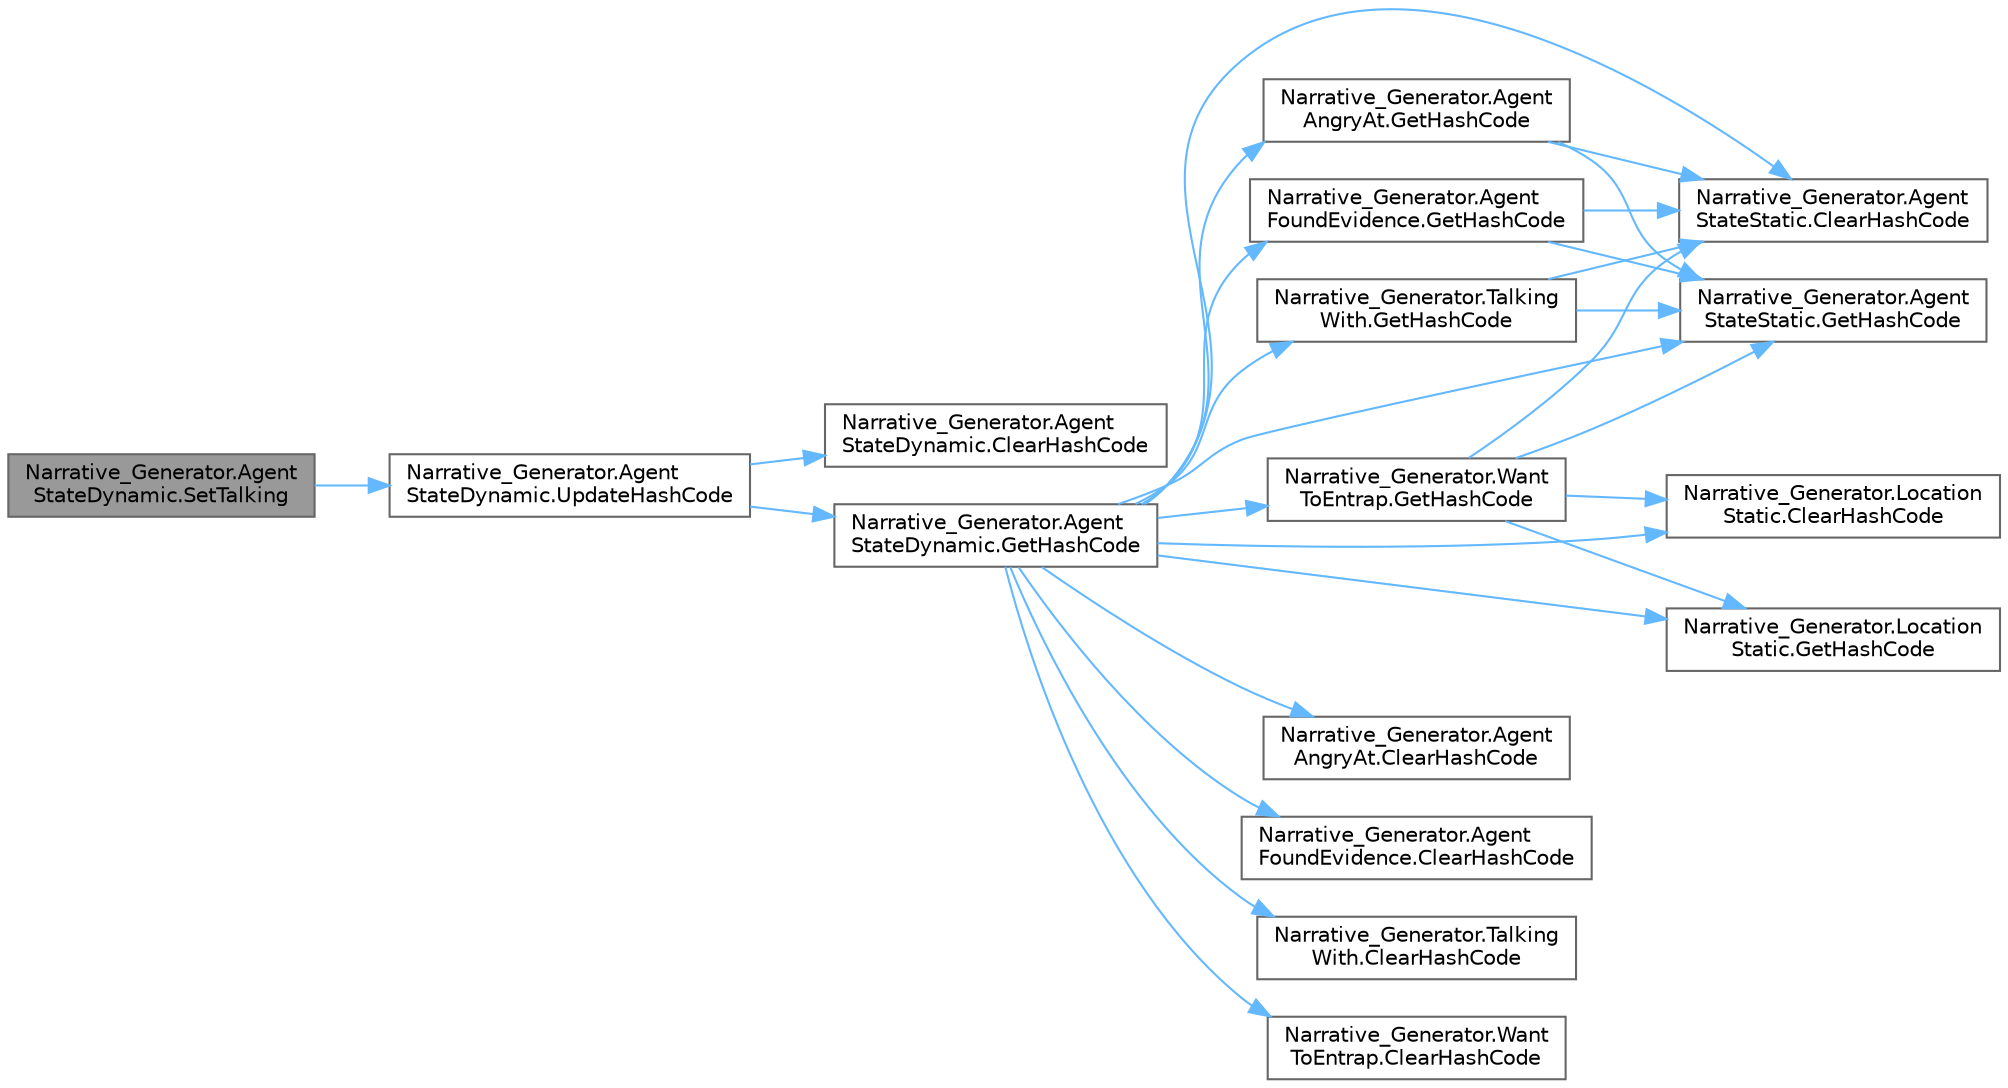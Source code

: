 digraph "Narrative_Generator.AgentStateDynamic.SetTalking"
{
 // LATEX_PDF_SIZE
  bgcolor="transparent";
  edge [fontname=Helvetica,fontsize=10,labelfontname=Helvetica,labelfontsize=10];
  node [fontname=Helvetica,fontsize=10,shape=box,height=0.2,width=0.4];
  rankdir="LR";
  Node1 [label="Narrative_Generator.Agent\lStateDynamic.SetTalking",height=0.2,width=0.4,color="gray40", fillcolor="grey60", style="filled", fontcolor="black",tooltip="A method that allows to assign an object that stores information about whether the agent is talking n..."];
  Node1 -> Node2 [color="steelblue1",style="solid"];
  Node2 [label="Narrative_Generator.Agent\lStateDynamic.UpdateHashCode",height=0.2,width=0.4,color="grey40", fillcolor="white", style="filled",URL="$class_narrative___generator_1_1_agent_state_dynamic.html#ae5def9114b62d20b4d3b7811dff71494",tooltip="Updates (refresh) the current hash code value."];
  Node2 -> Node3 [color="steelblue1",style="solid"];
  Node3 [label="Narrative_Generator.Agent\lStateDynamic.ClearHashCode",height=0.2,width=0.4,color="grey40", fillcolor="white", style="filled",URL="$class_narrative___generator_1_1_agent_state_dynamic.html#a045c711e495e00e1c20b53192ee1b5bb",tooltip="Clears the current hash code value."];
  Node2 -> Node4 [color="steelblue1",style="solid"];
  Node4 [label="Narrative_Generator.Agent\lStateDynamic.GetHashCode",height=0.2,width=0.4,color="grey40", fillcolor="white", style="filled",URL="$class_narrative___generator_1_1_agent_state_dynamic.html#acc89349f24d3eedd35bdd1d13f1fc501",tooltip="Calculates and returns the hash code of this instance of the dynamic part of the agent's state."];
  Node4 -> Node5 [color="steelblue1",style="solid"];
  Node5 [label="Narrative_Generator.Agent\lStateStatic.ClearHashCode",height=0.2,width=0.4,color="grey40", fillcolor="white", style="filled",URL="$class_narrative___generator_1_1_agent_state_static.html#a2827a4f98ca2a38a486f746f40883d47",tooltip="Clears the current hash code value."];
  Node4 -> Node6 [color="steelblue1",style="solid"];
  Node6 [label="Narrative_Generator.Agent\lAngryAt.ClearHashCode",height=0.2,width=0.4,color="grey40", fillcolor="white", style="filled",URL="$class_narrative___generator_1_1_agent_angry_at.html#a34b938b00e0b39a15bc4e0f080d87465",tooltip="Clears the current hash code value."];
  Node4 -> Node7 [color="steelblue1",style="solid"];
  Node7 [label="Narrative_Generator.Agent\lFoundEvidence.ClearHashCode",height=0.2,width=0.4,color="grey40", fillcolor="white", style="filled",URL="$class_narrative___generator_1_1_agent_found_evidence.html#a76ec5fd88de5d5d24947c421603085b8",tooltip="Clears the current hash code value."];
  Node4 -> Node8 [color="steelblue1",style="solid"];
  Node8 [label="Narrative_Generator.Talking\lWith.ClearHashCode",height=0.2,width=0.4,color="grey40", fillcolor="white", style="filled",URL="$class_narrative___generator_1_1_talking_with.html#ad8c90710fe669126ecd8f7be504e200b",tooltip="Clears the current hash code value."];
  Node4 -> Node9 [color="steelblue1",style="solid"];
  Node9 [label="Narrative_Generator.Want\lToEntrap.ClearHashCode",height=0.2,width=0.4,color="grey40", fillcolor="white", style="filled",URL="$class_narrative___generator_1_1_want_to_entrap.html#a70ee8f09f1f439067ba4edfe1acb0dd8",tooltip="Clears the current hash code value."];
  Node4 -> Node10 [color="steelblue1",style="solid"];
  Node10 [label="Narrative_Generator.Location\lStatic.ClearHashCode",height=0.2,width=0.4,color="grey40", fillcolor="white", style="filled",URL="$class_narrative___generator_1_1_location_static.html#a7d9ed82d1e88a7362f28742b114f158f",tooltip="Clears the current hash code value."];
  Node4 -> Node11 [color="steelblue1",style="solid"];
  Node11 [label="Narrative_Generator.Agent\lStateStatic.GetHashCode",height=0.2,width=0.4,color="grey40", fillcolor="white", style="filled",URL="$class_narrative___generator_1_1_agent_state_static.html#acf5f6b1ff2055ef1ab278bb6183d0b67",tooltip="Calculates and returns the hash code of this instance of the static part of the agent's state."];
  Node4 -> Node12 [color="steelblue1",style="solid"];
  Node12 [label="Narrative_Generator.Agent\lAngryAt.GetHashCode",height=0.2,width=0.4,color="grey40", fillcolor="white", style="filled",URL="$class_narrative___generator_1_1_agent_angry_at.html#a1b3c042c55edb49b40586cc2f248c83b",tooltip="Calculates and returns the hash code of this instance of the AgentAngryAt."];
  Node12 -> Node5 [color="steelblue1",style="solid"];
  Node12 -> Node11 [color="steelblue1",style="solid"];
  Node4 -> Node13 [color="steelblue1",style="solid"];
  Node13 [label="Narrative_Generator.Agent\lFoundEvidence.GetHashCode",height=0.2,width=0.4,color="grey40", fillcolor="white", style="filled",URL="$class_narrative___generator_1_1_agent_found_evidence.html#a44e1bbe8c16ffaa694befd9bb2ebc25b",tooltip="Calculates and returns the hash code of this instance of the AgentFoundEvidence."];
  Node13 -> Node5 [color="steelblue1",style="solid"];
  Node13 -> Node11 [color="steelblue1",style="solid"];
  Node4 -> Node14 [color="steelblue1",style="solid"];
  Node14 [label="Narrative_Generator.Talking\lWith.GetHashCode",height=0.2,width=0.4,color="grey40", fillcolor="white", style="filled",URL="$class_narrative___generator_1_1_talking_with.html#aa82e04aef67d9d14810dc97313df05fa",tooltip="Calculates and returns the hash code of this instance of the TalkingWith."];
  Node14 -> Node5 [color="steelblue1",style="solid"];
  Node14 -> Node11 [color="steelblue1",style="solid"];
  Node4 -> Node15 [color="steelblue1",style="solid"];
  Node15 [label="Narrative_Generator.Want\lToEntrap.GetHashCode",height=0.2,width=0.4,color="grey40", fillcolor="white", style="filled",URL="$class_narrative___generator_1_1_want_to_entrap.html#a0728e38963399986bccffb824cc8f998",tooltip="Calculates and returns the hash code of this instance of the WantToEntrap."];
  Node15 -> Node5 [color="steelblue1",style="solid"];
  Node15 -> Node10 [color="steelblue1",style="solid"];
  Node15 -> Node11 [color="steelblue1",style="solid"];
  Node15 -> Node16 [color="steelblue1",style="solid"];
  Node16 [label="Narrative_Generator.Location\lStatic.GetHashCode",height=0.2,width=0.4,color="grey40", fillcolor="white", style="filled",URL="$class_narrative___generator_1_1_location_static.html#afdf0469fcf16de27c9e6aec0cceac571",tooltip="Calculates and returns the hash code of this instance of the LocationStatic."];
  Node4 -> Node16 [color="steelblue1",style="solid"];
}
